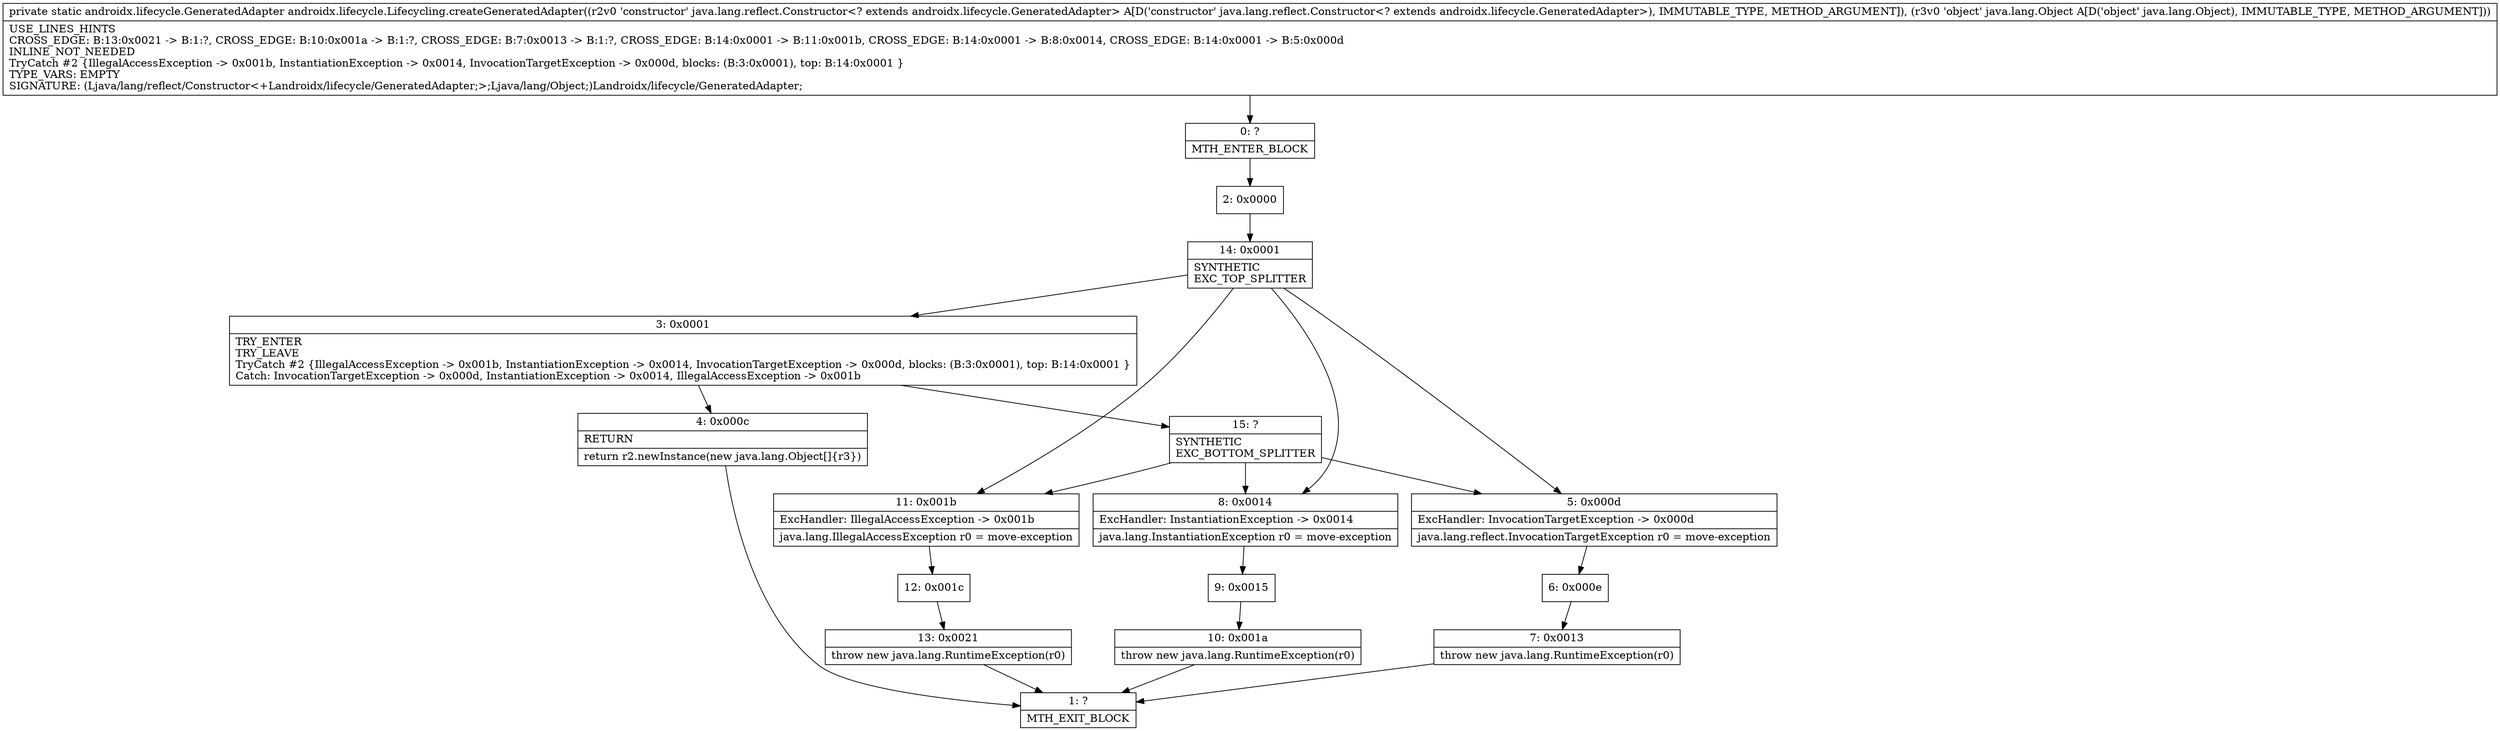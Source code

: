 digraph "CFG forandroidx.lifecycle.Lifecycling.createGeneratedAdapter(Ljava\/lang\/reflect\/Constructor;Ljava\/lang\/Object;)Landroidx\/lifecycle\/GeneratedAdapter;" {
Node_0 [shape=record,label="{0\:\ ?|MTH_ENTER_BLOCK\l}"];
Node_2 [shape=record,label="{2\:\ 0x0000}"];
Node_14 [shape=record,label="{14\:\ 0x0001|SYNTHETIC\lEXC_TOP_SPLITTER\l}"];
Node_3 [shape=record,label="{3\:\ 0x0001|TRY_ENTER\lTRY_LEAVE\lTryCatch #2 \{IllegalAccessException \-\> 0x001b, InstantiationException \-\> 0x0014, InvocationTargetException \-\> 0x000d, blocks: (B:3:0x0001), top: B:14:0x0001 \}\lCatch: InvocationTargetException \-\> 0x000d, InstantiationException \-\> 0x0014, IllegalAccessException \-\> 0x001b\l}"];
Node_4 [shape=record,label="{4\:\ 0x000c|RETURN\l|return r2.newInstance(new java.lang.Object[]\{r3\})\l}"];
Node_1 [shape=record,label="{1\:\ ?|MTH_EXIT_BLOCK\l}"];
Node_15 [shape=record,label="{15\:\ ?|SYNTHETIC\lEXC_BOTTOM_SPLITTER\l}"];
Node_11 [shape=record,label="{11\:\ 0x001b|ExcHandler: IllegalAccessException \-\> 0x001b\l|java.lang.IllegalAccessException r0 = move\-exception\l}"];
Node_12 [shape=record,label="{12\:\ 0x001c}"];
Node_13 [shape=record,label="{13\:\ 0x0021|throw new java.lang.RuntimeException(r0)\l}"];
Node_8 [shape=record,label="{8\:\ 0x0014|ExcHandler: InstantiationException \-\> 0x0014\l|java.lang.InstantiationException r0 = move\-exception\l}"];
Node_9 [shape=record,label="{9\:\ 0x0015}"];
Node_10 [shape=record,label="{10\:\ 0x001a|throw new java.lang.RuntimeException(r0)\l}"];
Node_5 [shape=record,label="{5\:\ 0x000d|ExcHandler: InvocationTargetException \-\> 0x000d\l|java.lang.reflect.InvocationTargetException r0 = move\-exception\l}"];
Node_6 [shape=record,label="{6\:\ 0x000e}"];
Node_7 [shape=record,label="{7\:\ 0x0013|throw new java.lang.RuntimeException(r0)\l}"];
MethodNode[shape=record,label="{private static androidx.lifecycle.GeneratedAdapter androidx.lifecycle.Lifecycling.createGeneratedAdapter((r2v0 'constructor' java.lang.reflect.Constructor\<? extends androidx.lifecycle.GeneratedAdapter\> A[D('constructor' java.lang.reflect.Constructor\<? extends androidx.lifecycle.GeneratedAdapter\>), IMMUTABLE_TYPE, METHOD_ARGUMENT]), (r3v0 'object' java.lang.Object A[D('object' java.lang.Object), IMMUTABLE_TYPE, METHOD_ARGUMENT]))  | USE_LINES_HINTS\lCROSS_EDGE: B:13:0x0021 \-\> B:1:?, CROSS_EDGE: B:10:0x001a \-\> B:1:?, CROSS_EDGE: B:7:0x0013 \-\> B:1:?, CROSS_EDGE: B:14:0x0001 \-\> B:11:0x001b, CROSS_EDGE: B:14:0x0001 \-\> B:8:0x0014, CROSS_EDGE: B:14:0x0001 \-\> B:5:0x000d\lINLINE_NOT_NEEDED\lTryCatch #2 \{IllegalAccessException \-\> 0x001b, InstantiationException \-\> 0x0014, InvocationTargetException \-\> 0x000d, blocks: (B:3:0x0001), top: B:14:0x0001 \}\lTYPE_VARS: EMPTY\lSIGNATURE: (Ljava\/lang\/reflect\/Constructor\<+Landroidx\/lifecycle\/GeneratedAdapter;\>;Ljava\/lang\/Object;)Landroidx\/lifecycle\/GeneratedAdapter;\l}"];
MethodNode -> Node_0;Node_0 -> Node_2;
Node_2 -> Node_14;
Node_14 -> Node_3;
Node_14 -> Node_11;
Node_14 -> Node_8;
Node_14 -> Node_5;
Node_3 -> Node_4;
Node_3 -> Node_15;
Node_4 -> Node_1;
Node_15 -> Node_11;
Node_15 -> Node_8;
Node_15 -> Node_5;
Node_11 -> Node_12;
Node_12 -> Node_13;
Node_13 -> Node_1;
Node_8 -> Node_9;
Node_9 -> Node_10;
Node_10 -> Node_1;
Node_5 -> Node_6;
Node_6 -> Node_7;
Node_7 -> Node_1;
}

